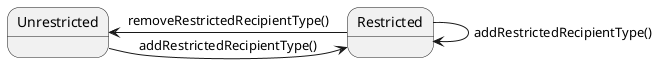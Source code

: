 @startuml
' https://plantuml.com/state-diagram

skinparam class {
  DefaultFontName Lucida Console
  ClassFontName "Lucida Console"
  ClassAttributeFontName Lucida Console
}

state Unrestricted
state Restricted

Unrestricted -> Restricted : addRestrictedRecipientType()
Restricted -> Restricted : addRestrictedRecipientType()
Restricted -> Unrestricted : removeRestrictedRecipientType()


@enduml